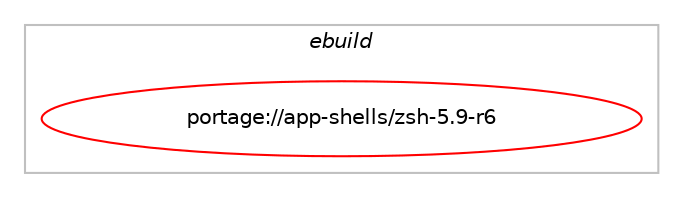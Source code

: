 digraph prolog {

# *************
# Graph options
# *************

newrank=true;
concentrate=true;
compound=true;
graph [rankdir=LR,fontname=Helvetica,fontsize=10,ranksep=1.5];#, ranksep=2.5, nodesep=0.2];
edge  [arrowhead=vee];
node  [fontname=Helvetica,fontsize=10];

# **********
# The ebuild
# **********

subgraph cluster_leftcol {
color=gray;
label=<<i>ebuild</i>>;
id [label="portage://app-shells/zsh-5.9-r6", color=red, width=4, href="../app-shells/zsh-5.9-r6.svg"];
}

# ****************
# The dependencies
# ****************

subgraph cluster_midcol {
color=gray;
label=<<i>dependencies</i>>;
subgraph cluster_compile {
fillcolor="#eeeeee";
style=filled;
label=<<i>compile</i>>;
# *** BEGIN UNKNOWN DEPENDENCY TYPE (TODO) ***
# id -> equal(use_conditional_group(positive,caps,portage://app-shells/zsh-5.9-r6,[package_dependency(portage://app-shells/zsh-5.9-r6,install,no,sys-libs,libcap,none,[,,],[],[])]))
# *** END UNKNOWN DEPENDENCY TYPE (TODO) ***

# *** BEGIN UNKNOWN DEPENDENCY TYPE (TODO) ***
# id -> equal(use_conditional_group(positive,gdbm,portage://app-shells/zsh-5.9-r6,[package_dependency(portage://app-shells/zsh-5.9-r6,install,no,sys-libs,gdbm,none,[,,],any_same_slot,[]),use_conditional_group(positive,static,portage://app-shells/zsh-5.9-r6,[package_dependency(portage://app-shells/zsh-5.9-r6,install,no,sys-libs,gdbm,none,[,,],any_same_slot,[use(enable(static-libs),none)])])]))
# *** END UNKNOWN DEPENDENCY TYPE (TODO) ***

# *** BEGIN UNKNOWN DEPENDENCY TYPE (TODO) ***
# id -> equal(use_conditional_group(positive,pcre,portage://app-shells/zsh-5.9-r6,[package_dependency(portage://app-shells/zsh-5.9-r6,install,no,dev-libs,libpcre,greaterequal,[3.9,,,3.9],[],[]),use_conditional_group(positive,static,portage://app-shells/zsh-5.9-r6,[package_dependency(portage://app-shells/zsh-5.9-r6,install,no,dev-libs,libpcre,greaterequal,[3.9,,,3.9],[],[use(enable(static-libs),none)])])]))
# *** END UNKNOWN DEPENDENCY TYPE (TODO) ***

# *** BEGIN UNKNOWN DEPENDENCY TYPE (TODO) ***
# id -> equal(use_conditional_group(positive,static,portage://app-shells/zsh-5.9-r6,[package_dependency(portage://app-shells/zsh-5.9-r6,install,no,sys-libs,ncurses,greaterequal,[5.7,,-r4,5.7-r4],[slot(0),equal],[use(enable(static-libs),none)])]))
# *** END UNKNOWN DEPENDENCY TYPE (TODO) ***

# *** BEGIN UNKNOWN DEPENDENCY TYPE (TODO) ***
# id -> equal(use_conditional_group(positive,valgrind,portage://app-shells/zsh-5.9-r6,[package_dependency(portage://app-shells/zsh-5.9-r6,install,no,dev-debug,valgrind,none,[,,],[],[])]))
# *** END UNKNOWN DEPENDENCY TYPE (TODO) ***

# *** BEGIN UNKNOWN DEPENDENCY TYPE (TODO) ***
# id -> equal(package_dependency(portage://app-shells/zsh-5.9-r6,install,no,sys-apps,groff,none,[,,],[],[]))
# *** END UNKNOWN DEPENDENCY TYPE (TODO) ***

# *** BEGIN UNKNOWN DEPENDENCY TYPE (TODO) ***
# id -> equal(package_dependency(portage://app-shells/zsh-5.9-r6,install,no,sys-libs,ncurses,greaterequal,[5.1,,,5.1],[slot(0),equal],[]))
# *** END UNKNOWN DEPENDENCY TYPE (TODO) ***

}
subgraph cluster_compileandrun {
fillcolor="#eeeeee";
style=filled;
label=<<i>compile and run</i>>;
}
subgraph cluster_run {
fillcolor="#eeeeee";
style=filled;
label=<<i>run</i>>;
# *** BEGIN UNKNOWN DEPENDENCY TYPE (TODO) ***
# id -> equal(use_conditional_group(positive,caps,portage://app-shells/zsh-5.9-r6,[package_dependency(portage://app-shells/zsh-5.9-r6,run,no,sys-libs,libcap,none,[,,],[],[])]))
# *** END UNKNOWN DEPENDENCY TYPE (TODO) ***

# *** BEGIN UNKNOWN DEPENDENCY TYPE (TODO) ***
# id -> equal(use_conditional_group(positive,gdbm,portage://app-shells/zsh-5.9-r6,[package_dependency(portage://app-shells/zsh-5.9-r6,run,no,sys-libs,gdbm,none,[,,],any_same_slot,[]),use_conditional_group(positive,static,portage://app-shells/zsh-5.9-r6,[package_dependency(portage://app-shells/zsh-5.9-r6,run,no,sys-libs,gdbm,none,[,,],any_same_slot,[use(enable(static-libs),none)])])]))
# *** END UNKNOWN DEPENDENCY TYPE (TODO) ***

# *** BEGIN UNKNOWN DEPENDENCY TYPE (TODO) ***
# id -> equal(use_conditional_group(positive,pcre,portage://app-shells/zsh-5.9-r6,[package_dependency(portage://app-shells/zsh-5.9-r6,run,no,dev-libs,libpcre,greaterequal,[3.9,,,3.9],[],[]),use_conditional_group(positive,static,portage://app-shells/zsh-5.9-r6,[package_dependency(portage://app-shells/zsh-5.9-r6,run,no,dev-libs,libpcre,greaterequal,[3.9,,,3.9],[],[use(enable(static-libs),none)])])]))
# *** END UNKNOWN DEPENDENCY TYPE (TODO) ***

# *** BEGIN UNKNOWN DEPENDENCY TYPE (TODO) ***
# id -> equal(use_conditional_group(positive,static,portage://app-shells/zsh-5.9-r6,[package_dependency(portage://app-shells/zsh-5.9-r6,run,no,sys-libs,ncurses,greaterequal,[5.7,,-r4,5.7-r4],[slot(0),equal],[use(enable(static-libs),none)])]))
# *** END UNKNOWN DEPENDENCY TYPE (TODO) ***

# *** BEGIN UNKNOWN DEPENDENCY TYPE (TODO) ***
# id -> equal(package_dependency(portage://app-shells/zsh-5.9-r6,run,no,sys-libs,ncurses,greaterequal,[5.1,,,5.1],[slot(0),equal],[]))
# *** END UNKNOWN DEPENDENCY TYPE (TODO) ***

}
}

# **************
# The candidates
# **************

subgraph cluster_choices {
rank=same;
color=gray;
label=<<i>candidates</i>>;

}

}
